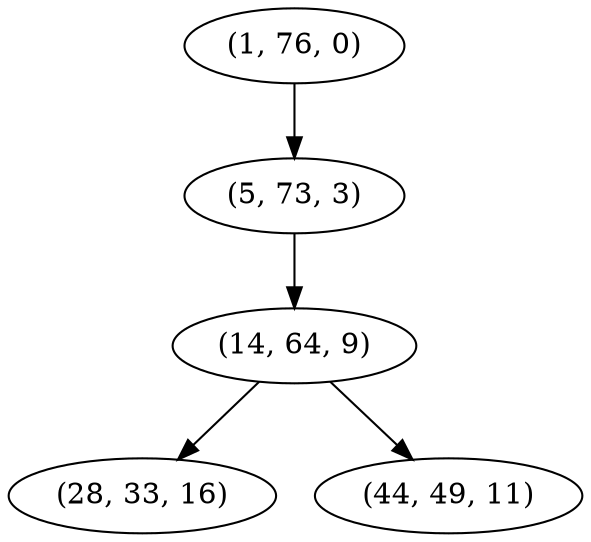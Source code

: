 digraph tree {
    "(1, 76, 0)";
    "(5, 73, 3)";
    "(14, 64, 9)";
    "(28, 33, 16)";
    "(44, 49, 11)";
    "(1, 76, 0)" -> "(5, 73, 3)";
    "(5, 73, 3)" -> "(14, 64, 9)";
    "(14, 64, 9)" -> "(28, 33, 16)";
    "(14, 64, 9)" -> "(44, 49, 11)";
}
